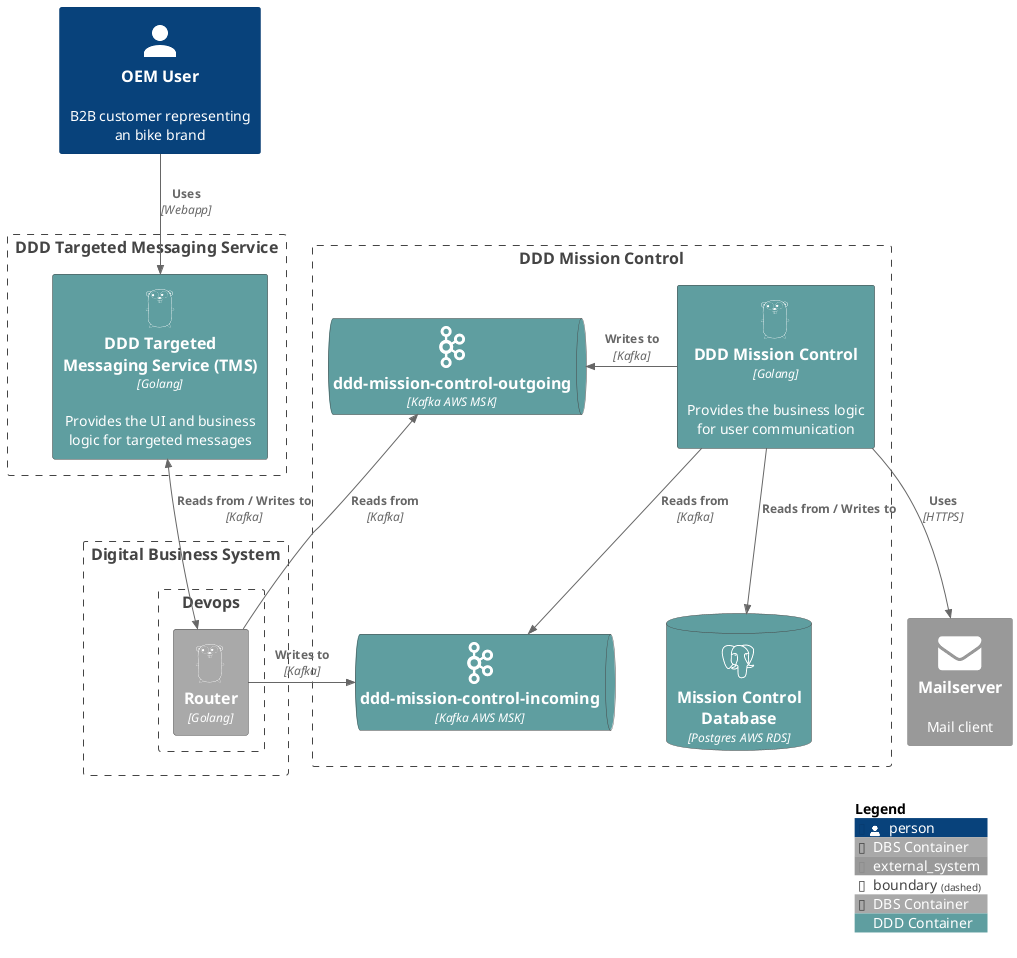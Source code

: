 @startuml
!include <C4/C4_Container>

!include <aws/common>
!include <aws/Database/AmazonRDS/AmazonRDS>
!include <cloudinsight/kafka>
!include <tupadr3/devicons/go>
!include <tupadr3/font-awesome/server>
!include <tupadr3/devicons/postgresql>
!include <tupadr3/font-awesome/envelope>
!include <material/account>


AddElementTag("digital_business_system", $bgColor="#d4d4d4", $fontColor="black", $legendText="Digital Business System")
AddElementTag("container", $bgColor="#a9a9a9", $borderColor="#444444", $fontColor="white", $legendText="DBS Container")
AddElementTag("ddd_container", $bgColor=#5f9ea0, $fontColor="white", $legendText="DDD Container")

Person(oem, "OEM User", "B2B customer representing an bike brand", $sprite="ma_account")
Boundary(mc, "DDD Mission Control") {
    ContainerDb(db, "Mission Control Database", "Postgres AWS RDS", "", "postgresql", $tags="ddd_container")
    ContainerQueue(topic_incoming, "ddd-mission-control-incoming", "Kafka AWS MSK", "", "kafka", $tags="ddd_container")
    ContainerQueue(topic_outgoing, "ddd-mission-control-outgoing", "Kafka AWS MSK", "", "kafka", $tags="ddd_container")
    Container(mission_control, "DDD Mission Control", "Golang", "Provides the business logic for user communication", "go", $tags="ddd_container")
}

Boundary(tms, "DDD Targeted Messaging Service") {
    Container(targeted_messaging_service, "DDD Targeted Messaging Service (TMS)", "Golang", "Provides the UI and business logic for targeted messages", "go", $tags="ddd_container")
}

Boundary(dbs, "Digital Business System", $tags="digital_business_system") {
    Boundary(devops, "Devops") {
        Container(router, "Router", "Golang", "", "go")
    }
}

System_Ext(mailserver, "Mailserver", "Mail client", $sprite="envelope")

Rel_D(oem, targeted_messaging_service, "Uses", "Webapp")
BiRel(targeted_messaging_service, router, "Reads from / Writes to", "Kafka")
Rel_R(router, topic_incoming, "Writes to", "Kafka")
Rel(mission_control, db, "Reads from / Writes to")
Rel(mission_control, topic_incoming, "Reads from", "Kafka")
Rel_L(mission_control, topic_outgoing, "Writes to", "Kafka")
Rel_L(router, topic_outgoing, "Reads from", "Kafka")
Rel(mission_control, mailserver, "Uses", "HTTPS")
SHOW_LEGEND()
@enduml
